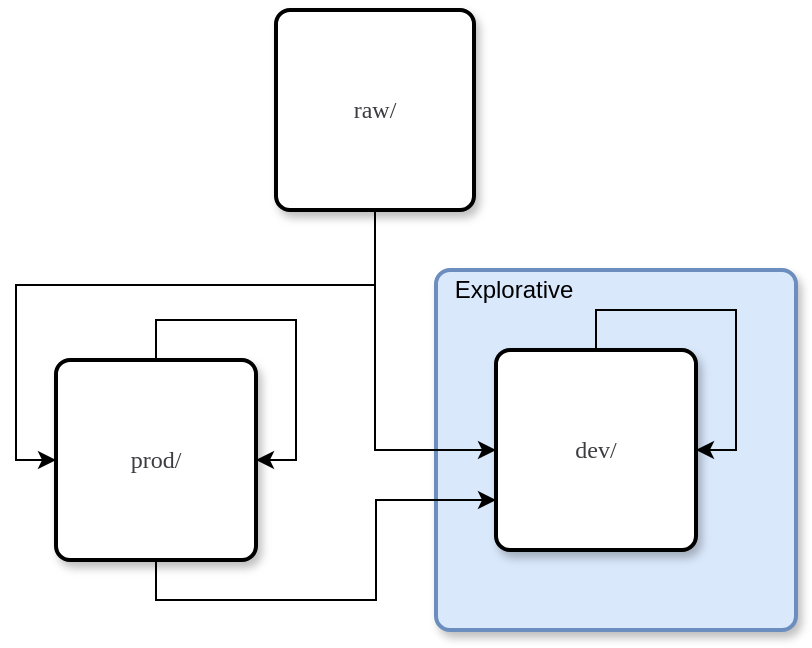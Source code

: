 <mxfile version="13.10.4" type="github">
  <diagram id="o5ukSuMNCPF8j85WT8wc" name="Page-1">
    <mxGraphModel dx="1038" dy="579" grid="1" gridSize="10" guides="1" tooltips="1" connect="1" arrows="1" fold="1" page="1" pageScale="1" pageWidth="850" pageHeight="1100" math="0" shadow="0">
      <root>
        <mxCell id="0" />
        <mxCell id="1" parent="0" />
        <mxCell id="DEwqdntOc41sPYZJyCvG-2" value="" style="rounded=1;whiteSpace=wrap;html=1;absoluteArcSize=1;arcSize=14;strokeWidth=2;shadow=1;fillColor=#dae8fc;strokeColor=#6c8ebf;glass=0;sketch=0;" vertex="1" parent="1">
          <mxGeometry x="330" y="560" width="180" height="180" as="geometry" />
        </mxCell>
        <mxCell id="DEwqdntOc41sPYZJyCvG-28" style="edgeStyle=orthogonalEdgeStyle;rounded=0;orthogonalLoop=1;jettySize=auto;html=1;exitX=0.5;exitY=1;exitDx=0;exitDy=0;entryX=0;entryY=0.5;entryDx=0;entryDy=0;" edge="1" parent="1" source="DEwqdntOc41sPYZJyCvG-4" target="DEwqdntOc41sPYZJyCvG-9">
          <mxGeometry relative="1" as="geometry" />
        </mxCell>
        <mxCell id="DEwqdntOc41sPYZJyCvG-35" style="edgeStyle=orthogonalEdgeStyle;rounded=0;orthogonalLoop=1;jettySize=auto;html=1;exitX=0.5;exitY=1;exitDx=0;exitDy=0;entryX=0;entryY=0.5;entryDx=0;entryDy=0;" edge="1" parent="1" source="DEwqdntOc41sPYZJyCvG-4" target="DEwqdntOc41sPYZJyCvG-23">
          <mxGeometry relative="1" as="geometry" />
        </mxCell>
        <mxCell id="DEwqdntOc41sPYZJyCvG-4" value="&lt;span lang=&quot;EN-US&quot; style=&quot;font-size: 9.0pt ; font-family: &amp;#34;consolas&amp;#34; ; color: #3d3c40&quot;&gt;raw/&lt;/span&gt;" style="rounded=1;whiteSpace=wrap;html=1;absoluteArcSize=1;arcSize=14;strokeWidth=2;shadow=1;" vertex="1" parent="1">
          <mxGeometry x="250" y="430" width="99" height="100" as="geometry" />
        </mxCell>
        <mxCell id="DEwqdntOc41sPYZJyCvG-36" style="edgeStyle=orthogonalEdgeStyle;rounded=0;orthogonalLoop=1;jettySize=auto;html=1;exitX=0.5;exitY=1;exitDx=0;exitDy=0;entryX=0;entryY=0.75;entryDx=0;entryDy=0;" edge="1" parent="1" source="DEwqdntOc41sPYZJyCvG-9" target="DEwqdntOc41sPYZJyCvG-23">
          <mxGeometry relative="1" as="geometry" />
        </mxCell>
        <mxCell id="DEwqdntOc41sPYZJyCvG-9" value="&lt;span lang=&quot;EN-US&quot; style=&quot;font-size: 9.0pt ; font-family: &amp;#34;consolas&amp;#34; ; color: #3d3c40&quot;&gt;prod/&lt;/span&gt;" style="rounded=1;whiteSpace=wrap;html=1;absoluteArcSize=1;arcSize=14;strokeWidth=2;shadow=1;" vertex="1" parent="1">
          <mxGeometry x="140" y="605" width="100" height="100" as="geometry" />
        </mxCell>
        <mxCell id="DEwqdntOc41sPYZJyCvG-16" value="Explorative" style="text;html=1;strokeColor=none;fillColor=none;align=center;verticalAlign=middle;whiteSpace=wrap;rounded=0;shadow=1;" vertex="1" parent="1">
          <mxGeometry x="349" y="560" width="40" height="20" as="geometry" />
        </mxCell>
        <mxCell id="DEwqdntOc41sPYZJyCvG-23" value="&lt;span style=&quot;color: rgb(61 , 60 , 64) ; font-family: &amp;#34;consolas&amp;#34;&quot;&gt;dev/&lt;/span&gt;" style="rounded=1;whiteSpace=wrap;html=1;absoluteArcSize=1;arcSize=14;strokeWidth=2;shadow=1;" vertex="1" parent="1">
          <mxGeometry x="360" y="600" width="100" height="100" as="geometry" />
        </mxCell>
        <mxCell id="DEwqdntOc41sPYZJyCvG-25" style="edgeStyle=orthogonalEdgeStyle;rounded=0;orthogonalLoop=1;jettySize=auto;html=1;exitX=0.5;exitY=0;exitDx=0;exitDy=0;entryX=1;entryY=0.5;entryDx=0;entryDy=0;" edge="1" parent="1" source="DEwqdntOc41sPYZJyCvG-23" target="DEwqdntOc41sPYZJyCvG-23">
          <mxGeometry relative="1" as="geometry" />
        </mxCell>
        <mxCell id="DEwqdntOc41sPYZJyCvG-26" style="edgeStyle=orthogonalEdgeStyle;rounded=0;orthogonalLoop=1;jettySize=auto;html=1;exitX=0.5;exitY=0;exitDx=0;exitDy=0;entryX=1;entryY=0.5;entryDx=0;entryDy=0;" edge="1" parent="1" source="DEwqdntOc41sPYZJyCvG-9" target="DEwqdntOc41sPYZJyCvG-9">
          <mxGeometry relative="1" as="geometry" />
        </mxCell>
      </root>
    </mxGraphModel>
  </diagram>
</mxfile>
